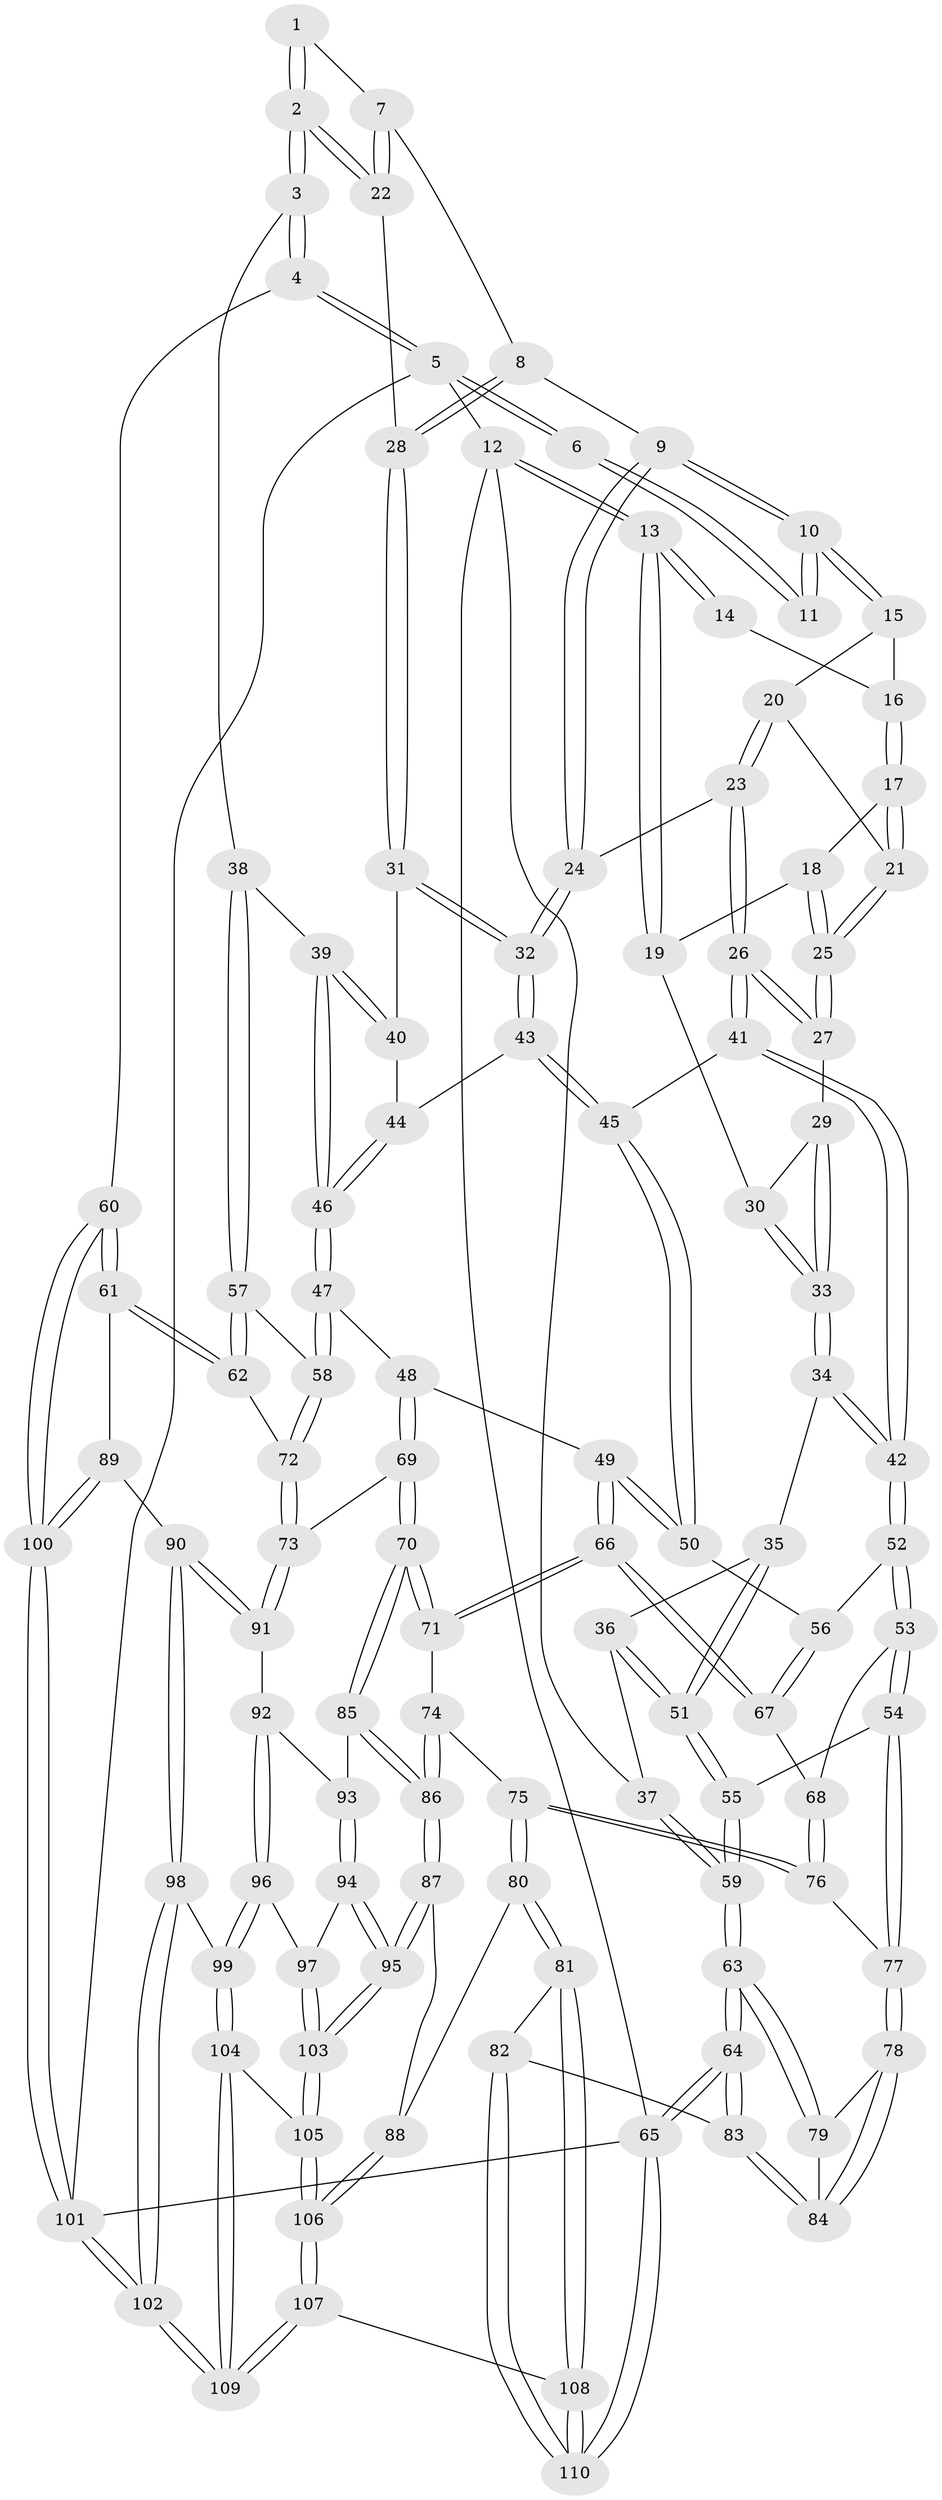 // coarse degree distribution, {3: 0.16417910447761194, 5: 0.2537313432835821, 4: 0.5373134328358209, 2: 0.029850746268656716, 6: 0.014925373134328358}
// Generated by graph-tools (version 1.1) at 2025/42/03/06/25 10:42:36]
// undirected, 110 vertices, 272 edges
graph export_dot {
graph [start="1"]
  node [color=gray90,style=filled];
  1 [pos="+0.8722942299048805+0"];
  2 [pos="+1+0.15994830876703095"];
  3 [pos="+1+0.22004131337808258"];
  4 [pos="+1+0.21692091959470705"];
  5 [pos="+1+0"];
  6 [pos="+0.8466422822424309+0"];
  7 [pos="+0.8576118073030962+0.033435443040376045"];
  8 [pos="+0.734580058826146+0.078552719075928"];
  9 [pos="+0.6600089883809549+0.05418140736710494"];
  10 [pos="+0.6582874803170202+0.03239978197749019"];
  11 [pos="+0.6811682360836967+0"];
  12 [pos="+0+0"];
  13 [pos="+0+0"];
  14 [pos="+0.3761654251753206+0"];
  15 [pos="+0.4672100088146862+0.02610497860364408"];
  16 [pos="+0.4207614486059854+0"];
  17 [pos="+0.4094179596089424+0.012044555634668113"];
  18 [pos="+0.3262993587690307+0.08922214742505805"];
  19 [pos="+0.2594779238659115+0.08620668820864756"];
  20 [pos="+0.48645418009352986+0.09081840393649371"];
  21 [pos="+0.4183591324135199+0.10523359423221583"];
  22 [pos="+0.8971769395118928+0.13466307744770026"];
  23 [pos="+0.5469961077827691+0.13267392315376184"];
  24 [pos="+0.6337676004110094+0.11443359690828073"];
  25 [pos="+0.3978802229341155+0.135715334363702"];
  26 [pos="+0.45415802751634954+0.21651499151532927"];
  27 [pos="+0.40547473203870144+0.17742689109267346"];
  28 [pos="+0.8442917023182083+0.1476589392470122"];
  29 [pos="+0.3808980508173213+0.18492567526778633"];
  30 [pos="+0.27193857181101233+0.1436009961656157"];
  31 [pos="+0.8316354588889447+0.16711437766784007"];
  32 [pos="+0.6530573629890299+0.18634826021504933"];
  33 [pos="+0.2599574525889131+0.2773972387264823"];
  34 [pos="+0.25963083726518965+0.27816504145555254"];
  35 [pos="+0.24964072597576706+0.27892023435237606"];
  36 [pos="+0.0745304555104005+0.19269749000890468"];
  37 [pos="+0+0"];
  38 [pos="+0.938323451897785+0.32697627848691935"];
  39 [pos="+0.8370102302955071+0.34038150400400374"];
  40 [pos="+0.8167534262598035+0.20143632552375068"];
  41 [pos="+0.4558020665325929+0.23303492255936523"];
  42 [pos="+0.3372427114778683+0.35015430276752696"];
  43 [pos="+0.661716329268037+0.23880834516227764"];
  44 [pos="+0.6623228039192585+0.23940418692207965"];
  45 [pos="+0.5327333754758136+0.3072673962731432"];
  46 [pos="+0.7536851934533199+0.38558239715557935"];
  47 [pos="+0.7329284234296551+0.44484209721941226"];
  48 [pos="+0.6951960300092772+0.4605892237680217"];
  49 [pos="+0.6293742803712724+0.4718246327257697"];
  50 [pos="+0.5233144208641517+0.37479478640629055"];
  51 [pos="+0.12830321995108765+0.41790826096675143"];
  52 [pos="+0.3608675365812314+0.42954229506628683"];
  53 [pos="+0.3029699783344593+0.5055961146397068"];
  54 [pos="+0.26084341908173636+0.5447292651185077"];
  55 [pos="+0.09296394119856956+0.5224228540169219"];
  56 [pos="+0.37614214509270494+0.43033293860908456"];
  57 [pos="+0.9406040291262879+0.5228175493031154"];
  58 [pos="+0.7680159711579235+0.4831952748583625"];
  59 [pos="+0+0.5829425989096838"];
  60 [pos="+1+0.6121847399858505"];
  61 [pos="+1+0.6015719334926976"];
  62 [pos="+0.9975832230895197+0.578188739702676"];
  63 [pos="+0+0.6705989739797302"];
  64 [pos="+0+0.9585758053506183"];
  65 [pos="+0+1"];
  66 [pos="+0.5576344830998077+0.5531962278746484"];
  67 [pos="+0.5202991461361843+0.5455979670754957"];
  68 [pos="+0.4527967396088105+0.5796986223708488"];
  69 [pos="+0.6856716517172953+0.596147747998069"];
  70 [pos="+0.6429527168104504+0.6901447803034579"];
  71 [pos="+0.5634942380383002+0.6218570217235018"];
  72 [pos="+0.8062211698368259+0.6685520341185862"];
  73 [pos="+0.805785152510902+0.6695740399874363"];
  74 [pos="+0.4920891149636756+0.6801382675061763"];
  75 [pos="+0.4555151451675757+0.6939389978050163"];
  76 [pos="+0.4202641923762574+0.6500465179632411"];
  77 [pos="+0.28316495996929436+0.5948592391867299"];
  78 [pos="+0.2815060037804802+0.6875455635679244"];
  79 [pos="+0.040807628374392946+0.7073229202376072"];
  80 [pos="+0.41415336066156067+0.8093523960113843"];
  81 [pos="+0.33789442868115627+0.8391615466072982"];
  82 [pos="+0.3354950116956598+0.8387926216787531"];
  83 [pos="+0.29159725353035754+0.7873322709769716"];
  84 [pos="+0.28646108890561656+0.7764915453034794"];
  85 [pos="+0.6473192863096998+0.6973366418231267"];
  86 [pos="+0.5820186494953566+0.7789241906117326"];
  87 [pos="+0.5681707918822131+0.8162809889246431"];
  88 [pos="+0.4781569013977213+0.8294085265238784"];
  89 [pos="+0.8954523413403811+0.7560469325820898"];
  90 [pos="+0.8538114884136957+0.7670650311428308"];
  91 [pos="+0.80017550912355+0.687640621242253"];
  92 [pos="+0.7542922278035568+0.7011010695706468"];
  93 [pos="+0.6898249551151322+0.7108111865170277"];
  94 [pos="+0.6913694306603081+0.7929355603585992"];
  95 [pos="+0.5997121146966327+0.8485289391618905"];
  96 [pos="+0.7364113316097849+0.8571913629991493"];
  97 [pos="+0.7298547119668142+0.8534180293492891"];
  98 [pos="+0.8510190782726544+0.8107482065704225"];
  99 [pos="+0.7639515043036166+0.8810694984866344"];
  100 [pos="+1+0.9221622024177989"];
  101 [pos="+1+1"];
  102 [pos="+1+1"];
  103 [pos="+0.6068534137592682+0.8616876749035104"];
  104 [pos="+0.7600757930570887+0.9125496300309377"];
  105 [pos="+0.6200865520702902+0.9961574444882269"];
  106 [pos="+0.5646293931975875+1"];
  107 [pos="+0.5421039793424618+1"];
  108 [pos="+0.5142579827802851+1"];
  109 [pos="+1+1"];
  110 [pos="+0+1"];
  1 -- 2;
  1 -- 2;
  1 -- 7;
  2 -- 3;
  2 -- 3;
  2 -- 22;
  2 -- 22;
  3 -- 4;
  3 -- 4;
  3 -- 38;
  4 -- 5;
  4 -- 5;
  4 -- 60;
  5 -- 6;
  5 -- 6;
  5 -- 12;
  5 -- 101;
  6 -- 11;
  6 -- 11;
  7 -- 8;
  7 -- 22;
  7 -- 22;
  8 -- 9;
  8 -- 28;
  8 -- 28;
  9 -- 10;
  9 -- 10;
  9 -- 24;
  9 -- 24;
  10 -- 11;
  10 -- 11;
  10 -- 15;
  10 -- 15;
  12 -- 13;
  12 -- 13;
  12 -- 37;
  12 -- 65;
  13 -- 14;
  13 -- 14;
  13 -- 19;
  13 -- 19;
  14 -- 16;
  15 -- 16;
  15 -- 20;
  16 -- 17;
  16 -- 17;
  17 -- 18;
  17 -- 21;
  17 -- 21;
  18 -- 19;
  18 -- 25;
  18 -- 25;
  19 -- 30;
  20 -- 21;
  20 -- 23;
  20 -- 23;
  21 -- 25;
  21 -- 25;
  22 -- 28;
  23 -- 24;
  23 -- 26;
  23 -- 26;
  24 -- 32;
  24 -- 32;
  25 -- 27;
  25 -- 27;
  26 -- 27;
  26 -- 27;
  26 -- 41;
  26 -- 41;
  27 -- 29;
  28 -- 31;
  28 -- 31;
  29 -- 30;
  29 -- 33;
  29 -- 33;
  30 -- 33;
  30 -- 33;
  31 -- 32;
  31 -- 32;
  31 -- 40;
  32 -- 43;
  32 -- 43;
  33 -- 34;
  33 -- 34;
  34 -- 35;
  34 -- 42;
  34 -- 42;
  35 -- 36;
  35 -- 51;
  35 -- 51;
  36 -- 37;
  36 -- 51;
  36 -- 51;
  37 -- 59;
  37 -- 59;
  38 -- 39;
  38 -- 57;
  38 -- 57;
  39 -- 40;
  39 -- 40;
  39 -- 46;
  39 -- 46;
  40 -- 44;
  41 -- 42;
  41 -- 42;
  41 -- 45;
  42 -- 52;
  42 -- 52;
  43 -- 44;
  43 -- 45;
  43 -- 45;
  44 -- 46;
  44 -- 46;
  45 -- 50;
  45 -- 50;
  46 -- 47;
  46 -- 47;
  47 -- 48;
  47 -- 58;
  47 -- 58;
  48 -- 49;
  48 -- 69;
  48 -- 69;
  49 -- 50;
  49 -- 50;
  49 -- 66;
  49 -- 66;
  50 -- 56;
  51 -- 55;
  51 -- 55;
  52 -- 53;
  52 -- 53;
  52 -- 56;
  53 -- 54;
  53 -- 54;
  53 -- 68;
  54 -- 55;
  54 -- 77;
  54 -- 77;
  55 -- 59;
  55 -- 59;
  56 -- 67;
  56 -- 67;
  57 -- 58;
  57 -- 62;
  57 -- 62;
  58 -- 72;
  58 -- 72;
  59 -- 63;
  59 -- 63;
  60 -- 61;
  60 -- 61;
  60 -- 100;
  60 -- 100;
  61 -- 62;
  61 -- 62;
  61 -- 89;
  62 -- 72;
  63 -- 64;
  63 -- 64;
  63 -- 79;
  63 -- 79;
  64 -- 65;
  64 -- 65;
  64 -- 83;
  64 -- 83;
  65 -- 110;
  65 -- 110;
  65 -- 101;
  66 -- 67;
  66 -- 67;
  66 -- 71;
  66 -- 71;
  67 -- 68;
  68 -- 76;
  68 -- 76;
  69 -- 70;
  69 -- 70;
  69 -- 73;
  70 -- 71;
  70 -- 71;
  70 -- 85;
  70 -- 85;
  71 -- 74;
  72 -- 73;
  72 -- 73;
  73 -- 91;
  73 -- 91;
  74 -- 75;
  74 -- 86;
  74 -- 86;
  75 -- 76;
  75 -- 76;
  75 -- 80;
  75 -- 80;
  76 -- 77;
  77 -- 78;
  77 -- 78;
  78 -- 79;
  78 -- 84;
  78 -- 84;
  79 -- 84;
  80 -- 81;
  80 -- 81;
  80 -- 88;
  81 -- 82;
  81 -- 108;
  81 -- 108;
  82 -- 83;
  82 -- 110;
  82 -- 110;
  83 -- 84;
  83 -- 84;
  85 -- 86;
  85 -- 86;
  85 -- 93;
  86 -- 87;
  86 -- 87;
  87 -- 88;
  87 -- 95;
  87 -- 95;
  88 -- 106;
  88 -- 106;
  89 -- 90;
  89 -- 100;
  89 -- 100;
  90 -- 91;
  90 -- 91;
  90 -- 98;
  90 -- 98;
  91 -- 92;
  92 -- 93;
  92 -- 96;
  92 -- 96;
  93 -- 94;
  93 -- 94;
  94 -- 95;
  94 -- 95;
  94 -- 97;
  95 -- 103;
  95 -- 103;
  96 -- 97;
  96 -- 99;
  96 -- 99;
  97 -- 103;
  97 -- 103;
  98 -- 99;
  98 -- 102;
  98 -- 102;
  99 -- 104;
  99 -- 104;
  100 -- 101;
  100 -- 101;
  101 -- 102;
  101 -- 102;
  102 -- 109;
  102 -- 109;
  103 -- 105;
  103 -- 105;
  104 -- 105;
  104 -- 109;
  104 -- 109;
  105 -- 106;
  105 -- 106;
  106 -- 107;
  106 -- 107;
  107 -- 108;
  107 -- 109;
  107 -- 109;
  108 -- 110;
  108 -- 110;
}
